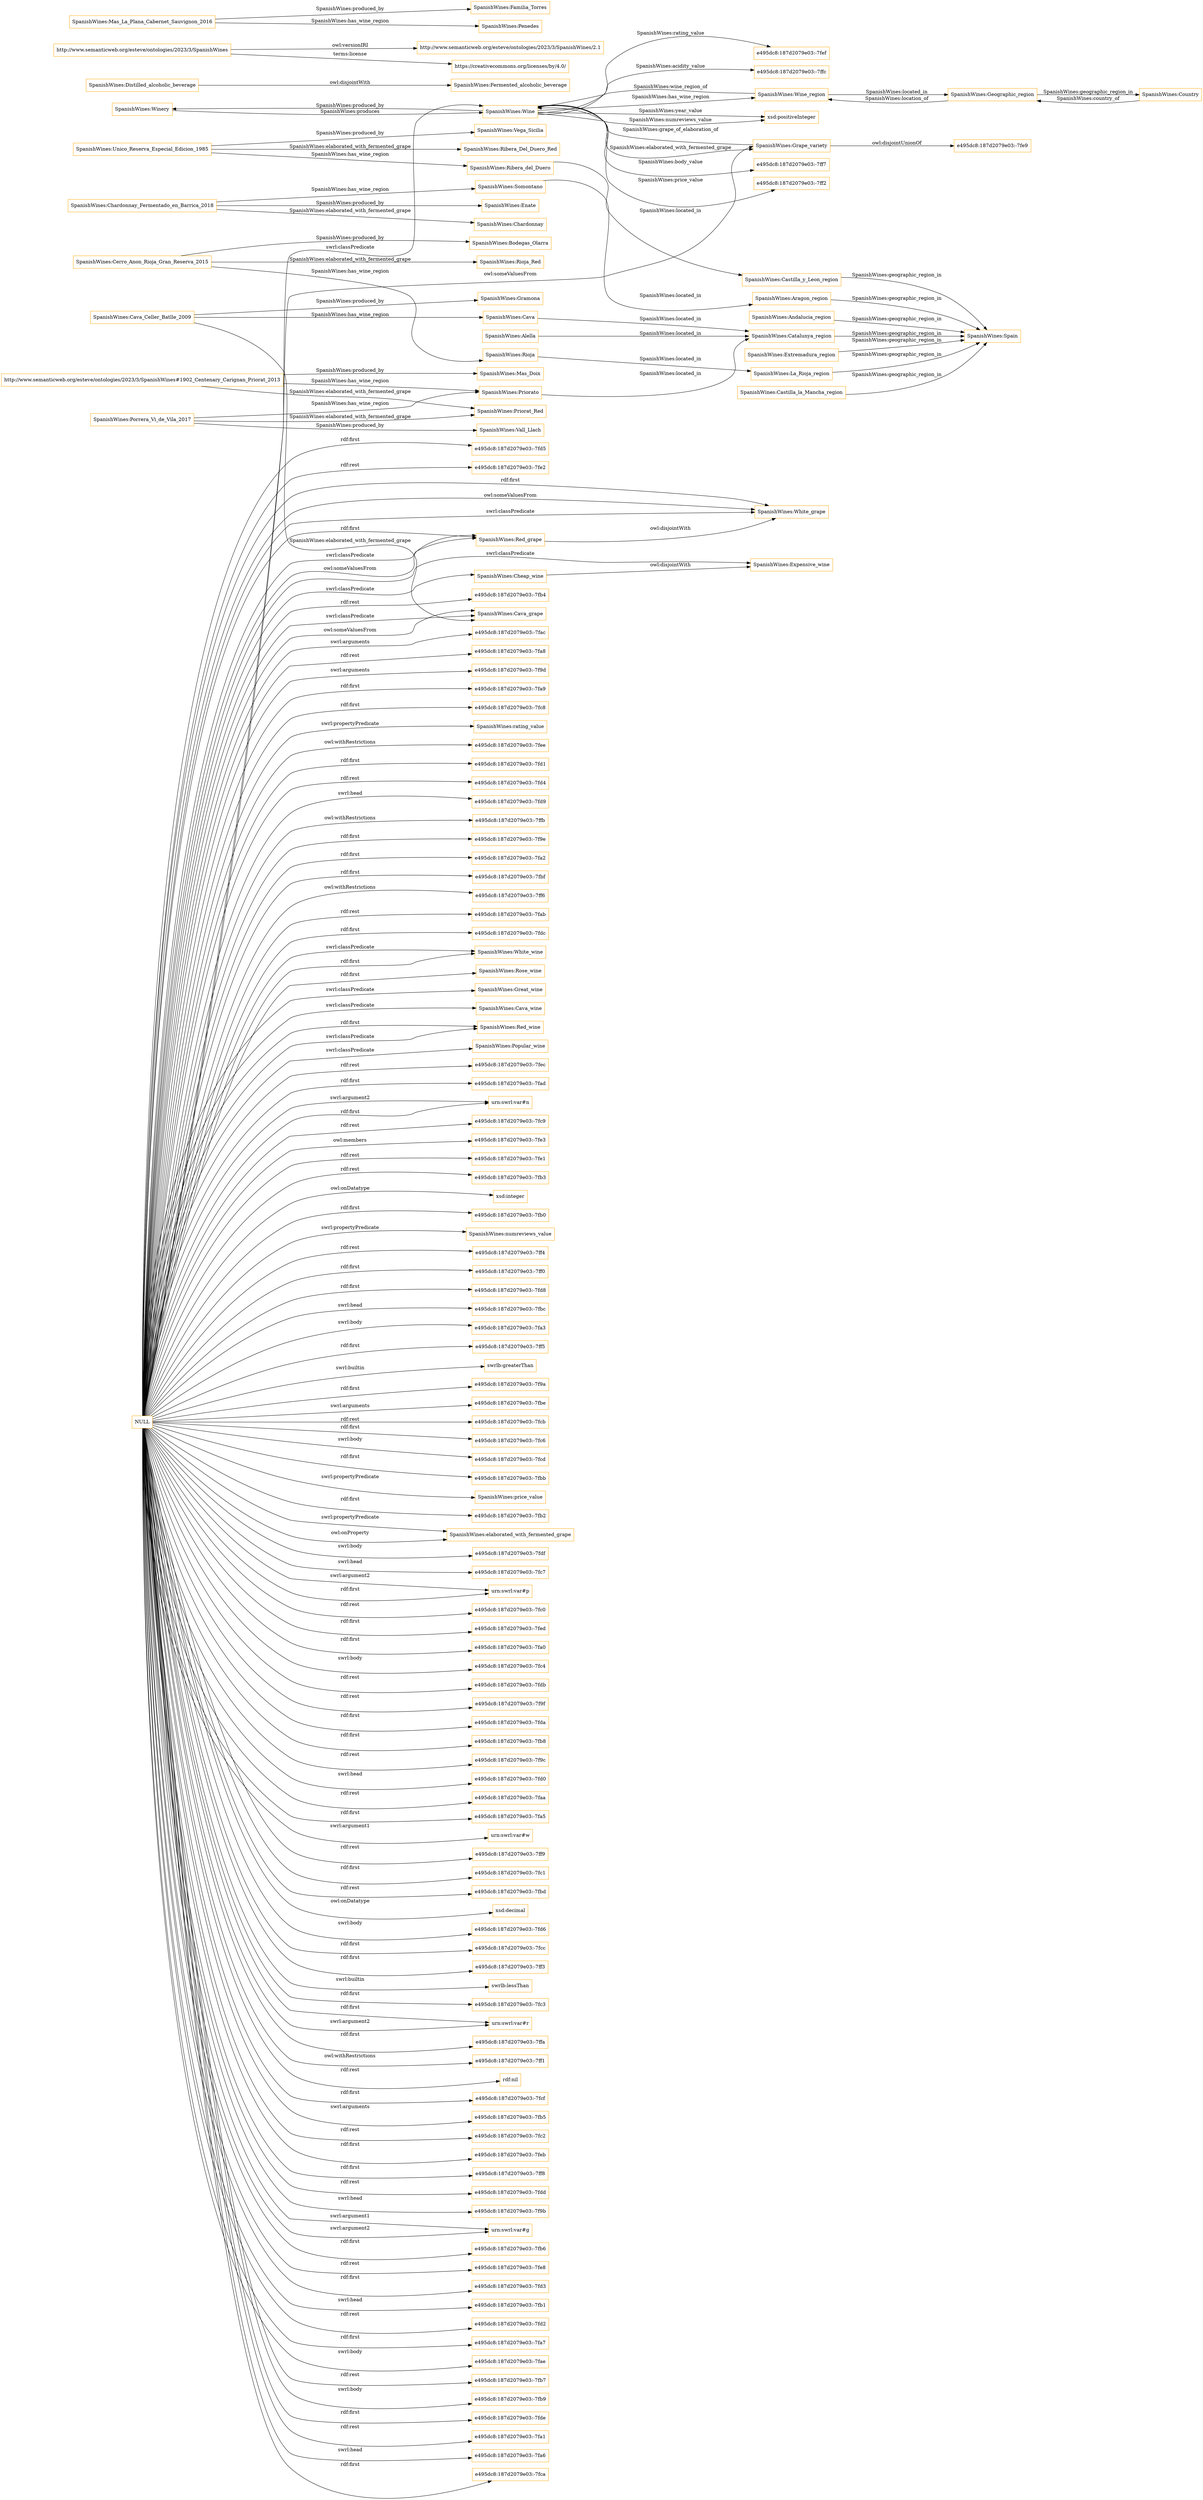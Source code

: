 digraph ar2dtool_diagram { 
rankdir=LR;
size="1501"
node [shape = rectangle, color="orange"]; "SpanishWines:Winery" "SpanishWines:Distilled_alcoholic_beverage" "SpanishWines:Fermented_alcoholic_beverage" "SpanishWines:Red_grape" "SpanishWines:Cheap_wine" "SpanishWines:Wine_region" "SpanishWines:Geographic_region" "SpanishWines:Country" "SpanishWines:Expensive_wine" "SpanishWines:Cava_grape" "SpanishWines:White_wine" "SpanishWines:Rose_wine" "SpanishWines:White_grape" "SpanishWines:Grape_variety" "SpanishWines:Great_wine" "SpanishWines:Wine" "SpanishWines:Cava_wine" "SpanishWines:Red_wine" "SpanishWines:Popular_wine" ; /*classes style*/
	"SpanishWines:Unico_Reserva_Especial_Edicion_1985" -> "SpanishWines:Vega_Sicilia" [ label = "SpanishWines:produced_by" ];
	"SpanishWines:Unico_Reserva_Especial_Edicion_1985" -> "SpanishWines:Ribera_del_Duero" [ label = "SpanishWines:has_wine_region" ];
	"SpanishWines:Unico_Reserva_Especial_Edicion_1985" -> "SpanishWines:Ribera_Del_Duero_Red" [ label = "SpanishWines:elaborated_with_fermented_grape" ];
	"http://www.semanticweb.org/esteve/ontologies/2023/3/SpanishWines" -> "http://www.semanticweb.org/esteve/ontologies/2023/3/SpanishWines/2.1" [ label = "owl:versionIRI" ];
	"http://www.semanticweb.org/esteve/ontologies/2023/3/SpanishWines" -> "https://creativecommons.org/licenses/by/4.0/" [ label = "terms:license" ];
	"SpanishWines:Andalucia_region" -> "SpanishWines:Spain" [ label = "SpanishWines:geographic_region_in" ];
	"SpanishWines:Distilled_alcoholic_beverage" -> "SpanishWines:Fermented_alcoholic_beverage" [ label = "owl:disjointWith" ];
	"SpanishWines:Catalunya_region" -> "SpanishWines:Spain" [ label = "SpanishWines:geographic_region_in" ];
	"SpanishWines:Porrera_Vi_de_Vila_2017" -> "SpanishWines:Priorato" [ label = "SpanishWines:has_wine_region" ];
	"SpanishWines:Porrera_Vi_de_Vila_2017" -> "SpanishWines:Priorat_Red" [ label = "SpanishWines:elaborated_with_fermented_grape" ];
	"SpanishWines:Porrera_Vi_de_Vila_2017" -> "SpanishWines:Vall_Llach" [ label = "SpanishWines:produced_by" ];
	"SpanishWines:Priorato" -> "SpanishWines:Catalunya_region" [ label = "SpanishWines:located_in" ];
	"SpanishWines:Castilla_y_Leon_region" -> "SpanishWines:Spain" [ label = "SpanishWines:geographic_region_in" ];
	"SpanishWines:Alella" -> "SpanishWines:Catalunya_region" [ label = "SpanishWines:located_in" ];
	"SpanishWines:Chardonnay_Fermentado_en_Barrica_2018" -> "SpanishWines:Enate" [ label = "SpanishWines:produced_by" ];
	"SpanishWines:Chardonnay_Fermentado_en_Barrica_2018" -> "SpanishWines:Somontano" [ label = "SpanishWines:has_wine_region" ];
	"SpanishWines:Chardonnay_Fermentado_en_Barrica_2018" -> "SpanishWines:Chardonnay" [ label = "SpanishWines:elaborated_with_fermented_grape" ];
	"SpanishWines:Cheap_wine" -> "SpanishWines:Expensive_wine" [ label = "owl:disjointWith" ];
	"SpanishWines:Somontano" -> "SpanishWines:Aragon_region" [ label = "SpanishWines:located_in" ];
	"NULL" -> "e495dc8:187d2079e03:-7fec" [ label = "rdf:rest" ];
	"NULL" -> "e495dc8:187d2079e03:-7fad" [ label = "rdf:first" ];
	"NULL" -> "SpanishWines:Red_grape" [ label = "rdf:first" ];
	"NULL" -> "urn:swrl:var#n" [ label = "rdf:first" ];
	"NULL" -> "urn:swrl:var#n" [ label = "swrl:argument2" ];
	"NULL" -> "e495dc8:187d2079e03:-7fc9" [ label = "rdf:rest" ];
	"NULL" -> "e495dc8:187d2079e03:-7fe3" [ label = "owl:members" ];
	"NULL" -> "e495dc8:187d2079e03:-7fe1" [ label = "rdf:rest" ];
	"NULL" -> "e495dc8:187d2079e03:-7fb3" [ label = "rdf:rest" ];
	"NULL" -> "xsd:integer" [ label = "owl:onDatatype" ];
	"NULL" -> "e495dc8:187d2079e03:-7fb0" [ label = "rdf:first" ];
	"NULL" -> "SpanishWines:numreviews_value" [ label = "swrl:propertyPredicate" ];
	"NULL" -> "e495dc8:187d2079e03:-7ff4" [ label = "rdf:rest" ];
	"NULL" -> "e495dc8:187d2079e03:-7ff0" [ label = "rdf:first" ];
	"NULL" -> "e495dc8:187d2079e03:-7fd8" [ label = "rdf:first" ];
	"NULL" -> "SpanishWines:White_wine" [ label = "rdf:first" ];
	"NULL" -> "e495dc8:187d2079e03:-7fbc" [ label = "swrl:head" ];
	"NULL" -> "e495dc8:187d2079e03:-7fa3" [ label = "swrl:body" ];
	"NULL" -> "e495dc8:187d2079e03:-7ff5" [ label = "rdf:first" ];
	"NULL" -> "swrlb:greaterThan" [ label = "swrl:builtin" ];
	"NULL" -> "e495dc8:187d2079e03:-7f9a" [ label = "rdf:first" ];
	"NULL" -> "SpanishWines:Cheap_wine" [ label = "swrl:classPredicate" ];
	"NULL" -> "e495dc8:187d2079e03:-7fbe" [ label = "swrl:arguments" ];
	"NULL" -> "e495dc8:187d2079e03:-7fcb" [ label = "rdf:rest" ];
	"NULL" -> "e495dc8:187d2079e03:-7fc6" [ label = "rdf:first" ];
	"NULL" -> "e495dc8:187d2079e03:-7fcd" [ label = "swrl:body" ];
	"NULL" -> "e495dc8:187d2079e03:-7fbb" [ label = "rdf:first" ];
	"NULL" -> "SpanishWines:price_value" [ label = "swrl:propertyPredicate" ];
	"NULL" -> "e495dc8:187d2079e03:-7fb2" [ label = "rdf:first" ];
	"NULL" -> "SpanishWines:Popular_wine" [ label = "swrl:classPredicate" ];
	"NULL" -> "SpanishWines:elaborated_with_fermented_grape" [ label = "owl:onProperty" ];
	"NULL" -> "e495dc8:187d2079e03:-7fdf" [ label = "swrl:body" ];
	"NULL" -> "SpanishWines:Red_grape" [ label = "swrl:classPredicate" ];
	"NULL" -> "e495dc8:187d2079e03:-7fc7" [ label = "swrl:head" ];
	"NULL" -> "urn:swrl:var#p" [ label = "rdf:first" ];
	"NULL" -> "SpanishWines:Cava_wine" [ label = "swrl:classPredicate" ];
	"NULL" -> "e495dc8:187d2079e03:-7fc0" [ label = "rdf:rest" ];
	"NULL" -> "e495dc8:187d2079e03:-7fed" [ label = "rdf:first" ];
	"NULL" -> "e495dc8:187d2079e03:-7fa0" [ label = "rdf:first" ];
	"NULL" -> "e495dc8:187d2079e03:-7fc4" [ label = "swrl:body" ];
	"NULL" -> "e495dc8:187d2079e03:-7fdb" [ label = "rdf:rest" ];
	"NULL" -> "SpanishWines:Expensive_wine" [ label = "swrl:classPredicate" ];
	"NULL" -> "e495dc8:187d2079e03:-7f9f" [ label = "rdf:rest" ];
	"NULL" -> "e495dc8:187d2079e03:-7fda" [ label = "rdf:first" ];
	"NULL" -> "e495dc8:187d2079e03:-7fb8" [ label = "rdf:first" ];
	"NULL" -> "e495dc8:187d2079e03:-7f9c" [ label = "rdf:rest" ];
	"NULL" -> "e495dc8:187d2079e03:-7fd0" [ label = "swrl:head" ];
	"NULL" -> "e495dc8:187d2079e03:-7faa" [ label = "rdf:rest" ];
	"NULL" -> "e495dc8:187d2079e03:-7fa5" [ label = "rdf:first" ];
	"NULL" -> "urn:swrl:var#w" [ label = "swrl:argument1" ];
	"NULL" -> "e495dc8:187d2079e03:-7ff9" [ label = "rdf:rest" ];
	"NULL" -> "e495dc8:187d2079e03:-7fc1" [ label = "rdf:first" ];
	"NULL" -> "e495dc8:187d2079e03:-7fbd" [ label = "rdf:rest" ];
	"NULL" -> "xsd:decimal" [ label = "owl:onDatatype" ];
	"NULL" -> "SpanishWines:Cava_grape" [ label = "swrl:classPredicate" ];
	"NULL" -> "e495dc8:187d2079e03:-7fd6" [ label = "swrl:body" ];
	"NULL" -> "e495dc8:187d2079e03:-7fcc" [ label = "rdf:first" ];
	"NULL" -> "SpanishWines:White_grape" [ label = "rdf:first" ];
	"NULL" -> "e495dc8:187d2079e03:-7ff3" [ label = "rdf:first" ];
	"NULL" -> "swrlb:lessThan" [ label = "swrl:builtin" ];
	"NULL" -> "e495dc8:187d2079e03:-7fc3" [ label = "rdf:first" ];
	"NULL" -> "urn:swrl:var#r" [ label = "swrl:argument2" ];
	"NULL" -> "e495dc8:187d2079e03:-7ffa" [ label = "rdf:first" ];
	"NULL" -> "e495dc8:187d2079e03:-7ff1" [ label = "owl:withRestrictions" ];
	"NULL" -> "SpanishWines:Red_wine" [ label = "swrl:classPredicate" ];
	"NULL" -> "rdf:nil" [ label = "rdf:rest" ];
	"NULL" -> "e495dc8:187d2079e03:-7fcf" [ label = "rdf:first" ];
	"NULL" -> "e495dc8:187d2079e03:-7fb5" [ label = "swrl:arguments" ];
	"NULL" -> "e495dc8:187d2079e03:-7fc2" [ label = "rdf:rest" ];
	"NULL" -> "e495dc8:187d2079e03:-7feb" [ label = "rdf:first" ];
	"NULL" -> "e495dc8:187d2079e03:-7ff8" [ label = "rdf:first" ];
	"NULL" -> "e495dc8:187d2079e03:-7fdd" [ label = "rdf:rest" ];
	"NULL" -> "SpanishWines:elaborated_with_fermented_grape" [ label = "swrl:propertyPredicate" ];
	"NULL" -> "SpanishWines:Red_wine" [ label = "rdf:first" ];
	"NULL" -> "e495dc8:187d2079e03:-7f9b" [ label = "swrl:head" ];
	"NULL" -> "urn:swrl:var#g" [ label = "swrl:argument2" ];
	"NULL" -> "e495dc8:187d2079e03:-7fb6" [ label = "rdf:first" ];
	"NULL" -> "e495dc8:187d2079e03:-7fe8" [ label = "rdf:rest" ];
	"NULL" -> "e495dc8:187d2079e03:-7fd3" [ label = "rdf:first" ];
	"NULL" -> "e495dc8:187d2079e03:-7fb1" [ label = "swrl:head" ];
	"NULL" -> "e495dc8:187d2079e03:-7fd2" [ label = "rdf:rest" ];
	"NULL" -> "SpanishWines:Wine" [ label = "swrl:classPredicate" ];
	"NULL" -> "SpanishWines:White_wine" [ label = "swrl:classPredicate" ];
	"NULL" -> "e495dc8:187d2079e03:-7fa7" [ label = "rdf:first" ];
	"NULL" -> "e495dc8:187d2079e03:-7fae" [ label = "swrl:body" ];
	"NULL" -> "e495dc8:187d2079e03:-7fb7" [ label = "rdf:rest" ];
	"NULL" -> "e495dc8:187d2079e03:-7fb9" [ label = "swrl:body" ];
	"NULL" -> "e495dc8:187d2079e03:-7fde" [ label = "rdf:first" ];
	"NULL" -> "SpanishWines:White_grape" [ label = "owl:someValuesFrom" ];
	"NULL" -> "e495dc8:187d2079e03:-7fa1" [ label = "rdf:rest" ];
	"NULL" -> "e495dc8:187d2079e03:-7fa6" [ label = "swrl:head" ];
	"NULL" -> "SpanishWines:White_grape" [ label = "swrl:classPredicate" ];
	"NULL" -> "e495dc8:187d2079e03:-7fca" [ label = "rdf:first" ];
	"NULL" -> "e495dc8:187d2079e03:-7fd5" [ label = "rdf:first" ];
	"NULL" -> "e495dc8:187d2079e03:-7fe2" [ label = "rdf:rest" ];
	"NULL" -> "e495dc8:187d2079e03:-7fb4" [ label = "rdf:rest" ];
	"NULL" -> "e495dc8:187d2079e03:-7fac" [ label = "swrl:arguments" ];
	"NULL" -> "SpanishWines:Grape_variety" [ label = "owl:someValuesFrom" ];
	"NULL" -> "e495dc8:187d2079e03:-7fa8" [ label = "rdf:rest" ];
	"NULL" -> "SpanishWines:Rose_wine" [ label = "rdf:first" ];
	"NULL" -> "SpanishWines:Great_wine" [ label = "swrl:classPredicate" ];
	"NULL" -> "e495dc8:187d2079e03:-7f9d" [ label = "swrl:arguments" ];
	"NULL" -> "e495dc8:187d2079e03:-7fa9" [ label = "rdf:first" ];
	"NULL" -> "urn:swrl:var#p" [ label = "swrl:argument2" ];
	"NULL" -> "e495dc8:187d2079e03:-7fc8" [ label = "rdf:first" ];
	"NULL" -> "SpanishWines:rating_value" [ label = "swrl:propertyPredicate" ];
	"NULL" -> "SpanishWines:Cava_grape" [ label = "owl:someValuesFrom" ];
	"NULL" -> "e495dc8:187d2079e03:-7fee" [ label = "owl:withRestrictions" ];
	"NULL" -> "SpanishWines:Red_grape" [ label = "owl:someValuesFrom" ];
	"NULL" -> "e495dc8:187d2079e03:-7fd1" [ label = "rdf:first" ];
	"NULL" -> "e495dc8:187d2079e03:-7fd4" [ label = "rdf:rest" ];
	"NULL" -> "e495dc8:187d2079e03:-7fd9" [ label = "swrl:head" ];
	"NULL" -> "urn:swrl:var#r" [ label = "rdf:first" ];
	"NULL" -> "e495dc8:187d2079e03:-7ffb" [ label = "owl:withRestrictions" ];
	"NULL" -> "urn:swrl:var#g" [ label = "swrl:argument1" ];
	"NULL" -> "e495dc8:187d2079e03:-7f9e" [ label = "rdf:first" ];
	"NULL" -> "e495dc8:187d2079e03:-7fa2" [ label = "rdf:first" ];
	"NULL" -> "e495dc8:187d2079e03:-7fbf" [ label = "rdf:first" ];
	"NULL" -> "e495dc8:187d2079e03:-7ff6" [ label = "owl:withRestrictions" ];
	"NULL" -> "e495dc8:187d2079e03:-7fab" [ label = "rdf:rest" ];
	"NULL" -> "e495dc8:187d2079e03:-7fdc" [ label = "rdf:first" ];
	"http://www.semanticweb.org/esteve/ontologies/2023/3/SpanishWines#1902_Centenary_Carignan_Priorat_2013" -> "SpanishWines:Priorato" [ label = "SpanishWines:has_wine_region" ];
	"http://www.semanticweb.org/esteve/ontologies/2023/3/SpanishWines#1902_Centenary_Carignan_Priorat_2013" -> "SpanishWines:Mas_Doix" [ label = "SpanishWines:produced_by" ];
	"http://www.semanticweb.org/esteve/ontologies/2023/3/SpanishWines#1902_Centenary_Carignan_Priorat_2013" -> "SpanishWines:Priorat_Red" [ label = "SpanishWines:elaborated_with_fermented_grape" ];
	"SpanishWines:Grape_variety" -> "e495dc8:187d2079e03:-7fe9" [ label = "owl:disjointUnionOf" ];
	"SpanishWines:Ribera_del_Duero" -> "SpanishWines:Castilla_y_Leon_region" [ label = "SpanishWines:located_in" ];
	"SpanishWines:Extremadura_region" -> "SpanishWines:Spain" [ label = "SpanishWines:geographic_region_in" ];
	"SpanishWines:Cava_Celler_Batlle_2009" -> "SpanishWines:Cava" [ label = "SpanishWines:has_wine_region" ];
	"SpanishWines:Cava_Celler_Batlle_2009" -> "SpanishWines:Gramona" [ label = "SpanishWines:produced_by" ];
	"SpanishWines:Cava_Celler_Batlle_2009" -> "SpanishWines:Cava_grape" [ label = "SpanishWines:elaborated_with_fermented_grape" ];
	"SpanishWines:Rioja" -> "SpanishWines:La_Rioja_region" [ label = "SpanishWines:located_in" ];
	"SpanishWines:Cava" -> "SpanishWines:Catalunya_region" [ label = "SpanishWines:located_in" ];
	"SpanishWines:La_Rioja_region" -> "SpanishWines:Spain" [ label = "SpanishWines:geographic_region_in" ];
	"SpanishWines:Cerro_Anon_Rioja_Gran_Reserva_2015" -> "SpanishWines:Rioja" [ label = "SpanishWines:has_wine_region" ];
	"SpanishWines:Cerro_Anon_Rioja_Gran_Reserva_2015" -> "SpanishWines:Rioja_Red" [ label = "SpanishWines:elaborated_with_fermented_grape" ];
	"SpanishWines:Cerro_Anon_Rioja_Gran_Reserva_2015" -> "SpanishWines:Bodegas_Olarra" [ label = "SpanishWines:produced_by" ];
	"SpanishWines:Castilla_la_Mancha_region" -> "SpanishWines:Spain" [ label = "SpanishWines:geographic_region_in" ];
	"SpanishWines:Red_grape" -> "SpanishWines:White_grape" [ label = "owl:disjointWith" ];
	"SpanishWines:Mas_La_Plana_Cabernet_Sauvignon_2016" -> "SpanishWines:Familia_Torres" [ label = "SpanishWines:produced_by" ];
	"SpanishWines:Mas_La_Plana_Cabernet_Sauvignon_2016" -> "SpanishWines:Penedes" [ label = "SpanishWines:has_wine_region" ];
	"SpanishWines:Aragon_region" -> "SpanishWines:Spain" [ label = "SpanishWines:geographic_region_in" ];
	"SpanishWines:Winery" -> "SpanishWines:Wine" [ label = "SpanishWines:produces" ];
	"SpanishWines:Geographic_region" -> "SpanishWines:Country" [ label = "SpanishWines:geographic_region_in" ];
	"SpanishWines:Wine" -> "e495dc8:187d2079e03:-7ff7" [ label = "SpanishWines:body_value" ];
	"SpanishWines:Wine" -> "e495dc8:187d2079e03:-7ff2" [ label = "SpanishWines:price_value" ];
	"SpanishWines:Wine_region" -> "SpanishWines:Wine" [ label = "SpanishWines:wine_region_of" ];
	"SpanishWines:Grape_variety" -> "SpanishWines:Wine" [ label = "SpanishWines:grape_of_elaboration_of" ];
	"SpanishWines:Wine" -> "SpanishWines:Winery" [ label = "SpanishWines:produced_by" ];
	"SpanishWines:Wine" -> "xsd:positiveInteger" [ label = "SpanishWines:year_value" ];
	"SpanishWines:Wine" -> "e495dc8:187d2079e03:-7fef" [ label = "SpanishWines:rating_value" ];
	"SpanishWines:Wine" -> "xsd:positiveInteger" [ label = "SpanishWines:numreviews_value" ];
	"SpanishWines:Wine" -> "SpanishWines:Grape_variety" [ label = "SpanishWines:elaborated_with_fermented_grape" ];
	"SpanishWines:Wine_region" -> "SpanishWines:Geographic_region" [ label = "SpanishWines:located_in" ];
	"SpanishWines:Country" -> "SpanishWines:Geographic_region" [ label = "SpanishWines:country_of" ];
	"SpanishWines:Wine" -> "e495dc8:187d2079e03:-7ffc" [ label = "SpanishWines:acidity_value" ];
	"SpanishWines:Geographic_region" -> "SpanishWines:Wine_region" [ label = "SpanishWines:location_of" ];
	"SpanishWines:Wine" -> "SpanishWines:Wine_region" [ label = "SpanishWines:has_wine_region" ];

}
